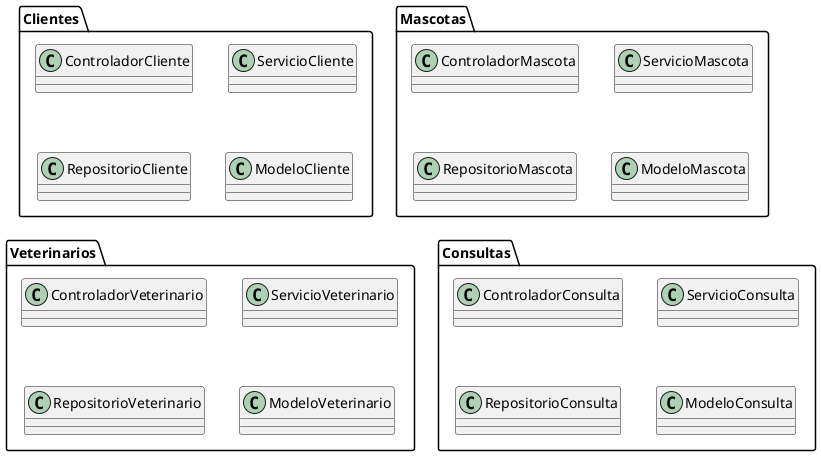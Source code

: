 @startuml
package "Clientes" {
    class "ControladorCliente"
    class "ServicioCliente"
    class "RepositorioCliente"
    class "ModeloCliente"
}

package "Mascotas" {
    class "ControladorMascota"
    class "ServicioMascota"
    class "RepositorioMascota"
    class "ModeloMascota"
}

package "Veterinarios" {
    class "ControladorVeterinario"
    class "ServicioVeterinario"
    class "RepositorioVeterinario"
    class "ModeloVeterinario"
}

package "Consultas" {
    class "ControladorConsulta"
    class "ServicioConsulta"
    class "RepositorioConsulta"
    class "ModeloConsulta"
}
@enduml